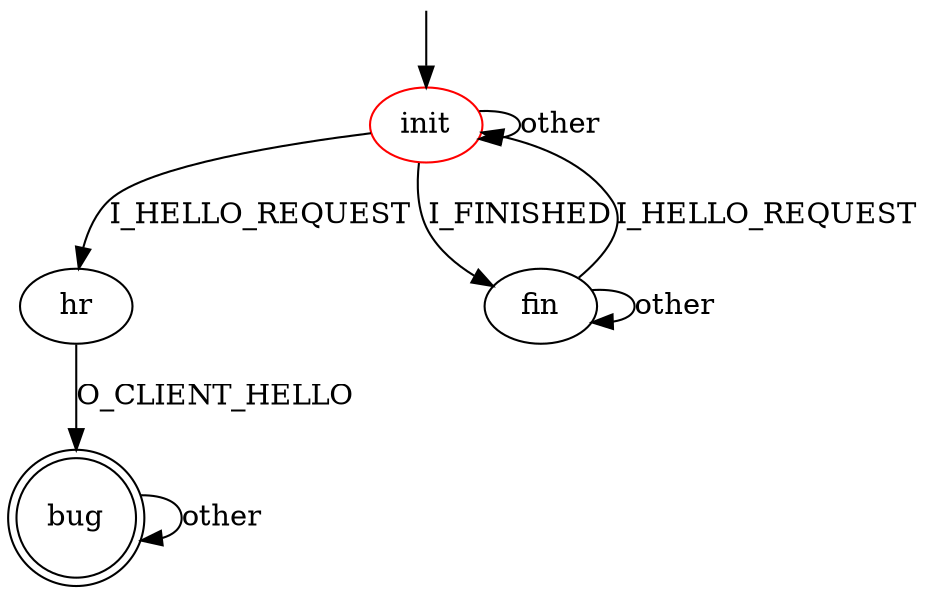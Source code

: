 digraph G {
label=""
init [color="red"]
bug [shape="doublecircle"]

init -> hr [label="I_HELLO_REQUEST"]
init -> fin [label="I_FINISHED"]
init -> init [label="other"]

fin -> init [label="I_HELLO_REQUEST"]
fin -> fin [label="other"]

hr -> bug [label="O_CLIENT_HELLO"]

bug -> bug [label="other"]

__start0 [label="" shape="none" width="0" height="0"];
__start0 -> init;
}
